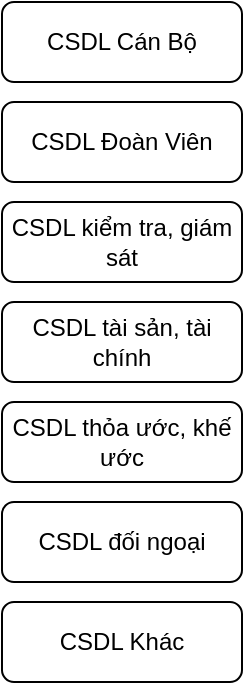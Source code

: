 <mxfile version="17.4.1" type="github">
  <diagram id="6oYB8ZV8PaiqR3EdmOuZ" name="Page-1">
    <mxGraphModel dx="1038" dy="547" grid="1" gridSize="10" guides="1" tooltips="1" connect="1" arrows="1" fold="1" page="1" pageScale="1" pageWidth="850" pageHeight="1100" math="0" shadow="0">
      <root>
        <mxCell id="0" />
        <mxCell id="1" parent="0" />
        <mxCell id="sHoyXKJvxX7CLdXnehRB-6" value="CSDL Cán Bộ" style="rounded=1;whiteSpace=wrap;html=1;" vertex="1" parent="1">
          <mxGeometry x="70" y="300" width="120" height="40" as="geometry" />
        </mxCell>
        <mxCell id="sHoyXKJvxX7CLdXnehRB-7" value="CSDL Đoàn Viên" style="rounded=1;whiteSpace=wrap;html=1;" vertex="1" parent="1">
          <mxGeometry x="70" y="350" width="120" height="40" as="geometry" />
        </mxCell>
        <mxCell id="sHoyXKJvxX7CLdXnehRB-8" value="CSDL kiểm tra, giám sát" style="rounded=1;whiteSpace=wrap;html=1;" vertex="1" parent="1">
          <mxGeometry x="70" y="400" width="120" height="40" as="geometry" />
        </mxCell>
        <mxCell id="sHoyXKJvxX7CLdXnehRB-9" value="CSDL tài sản, tài chính" style="rounded=1;whiteSpace=wrap;html=1;" vertex="1" parent="1">
          <mxGeometry x="70" y="450" width="120" height="40" as="geometry" />
        </mxCell>
        <mxCell id="sHoyXKJvxX7CLdXnehRB-10" value="CSDL thỏa ước, khế ước" style="rounded=1;whiteSpace=wrap;html=1;" vertex="1" parent="1">
          <mxGeometry x="70" y="500" width="120" height="40" as="geometry" />
        </mxCell>
        <mxCell id="sHoyXKJvxX7CLdXnehRB-11" value="CSDL đối ngoại" style="rounded=1;whiteSpace=wrap;html=1;" vertex="1" parent="1">
          <mxGeometry x="70" y="550" width="120" height="40" as="geometry" />
        </mxCell>
        <mxCell id="sHoyXKJvxX7CLdXnehRB-12" value="CSDL Khác" style="rounded=1;whiteSpace=wrap;html=1;" vertex="1" parent="1">
          <mxGeometry x="70" y="600" width="120" height="40" as="geometry" />
        </mxCell>
      </root>
    </mxGraphModel>
  </diagram>
</mxfile>
